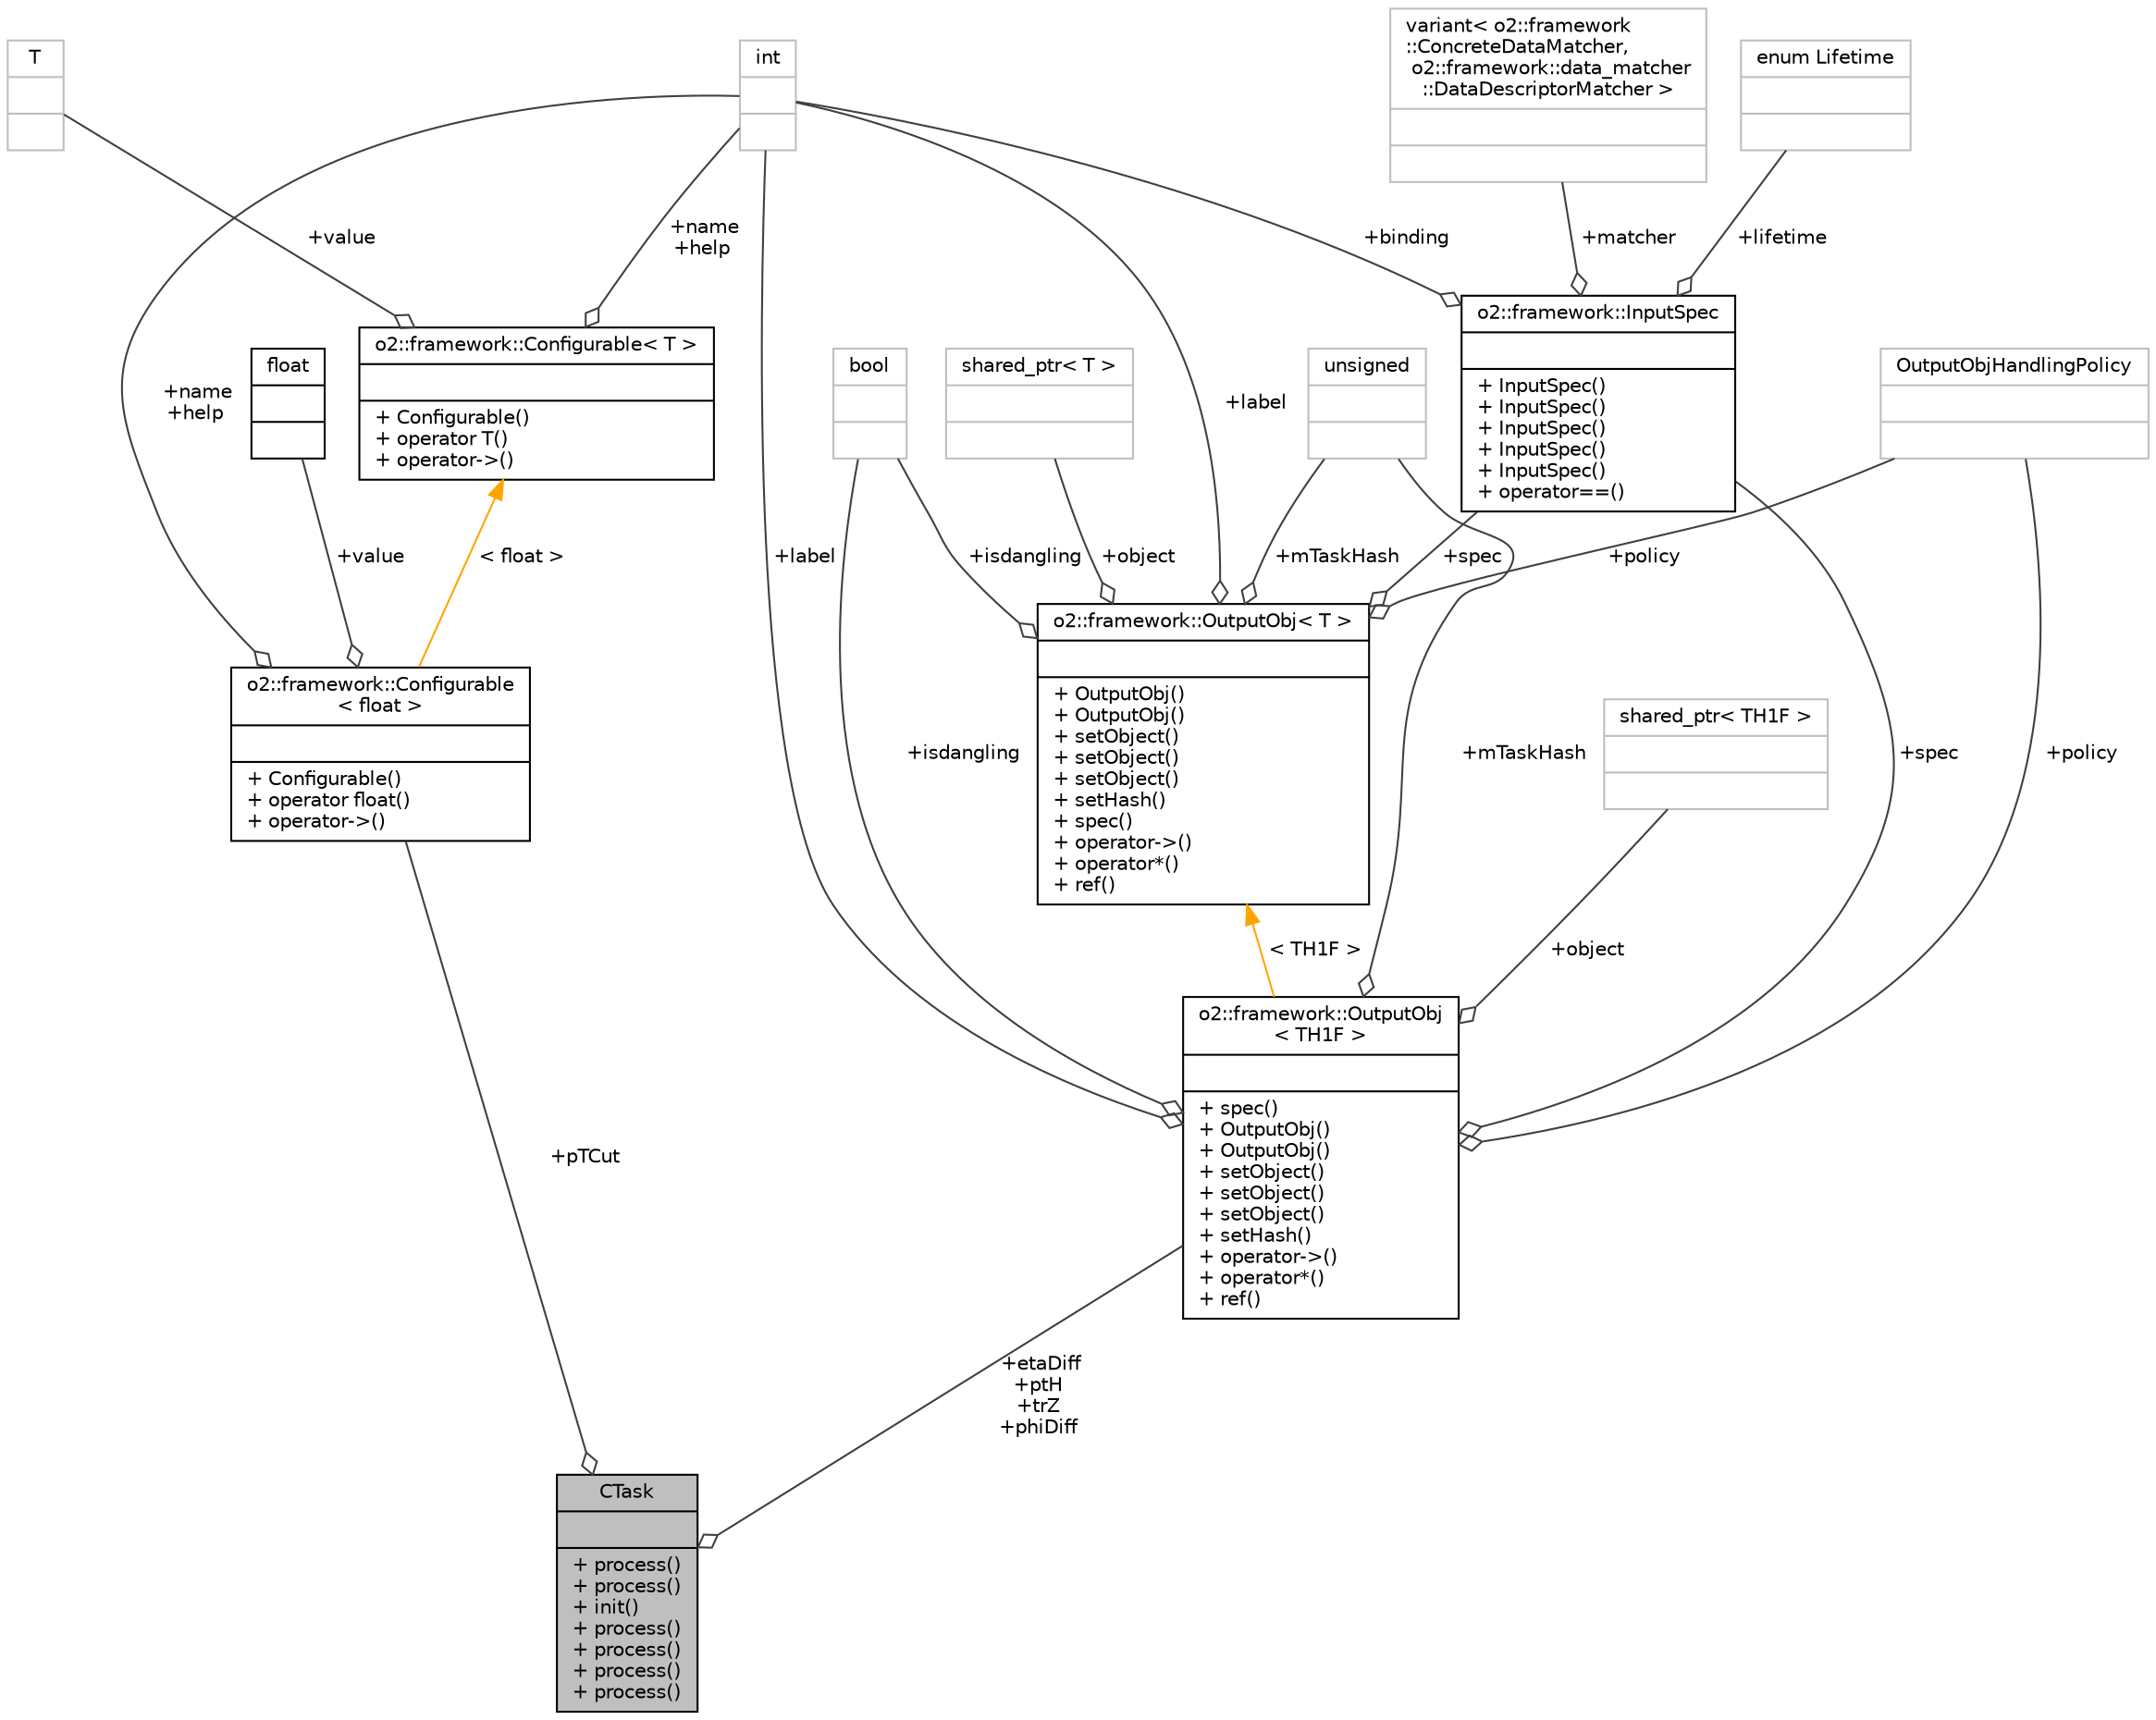 digraph "CTask"
{
 // INTERACTIVE_SVG=YES
  bgcolor="transparent";
  edge [fontname="Helvetica",fontsize="10",labelfontname="Helvetica",labelfontsize="10"];
  node [fontname="Helvetica",fontsize="10",shape=record];
  Node1 [label="{CTask\n||+ process()\l+ process()\l+ init()\l+ process()\l+ process()\l+ process()\l+ process()\l}",height=0.2,width=0.4,color="black", fillcolor="grey75", style="filled", fontcolor="black"];
  Node2 -> Node1 [color="grey25",fontsize="10",style="solid",label=" +pTCut" ,arrowhead="odiamond",fontname="Helvetica"];
  Node2 [label="{o2::framework::Configurable\l\< float \>\n||+ Configurable()\l+ operator float()\l+ operator-\>()\l}",height=0.2,width=0.4,color="black",URL="$d8/d71/structo2_1_1framework_1_1Configurable.html"];
  Node3 -> Node2 [color="grey25",fontsize="10",style="solid",label=" +value" ,arrowhead="odiamond",fontname="Helvetica"];
  Node3 [label="{float\n||}",height=0.2,width=0.4,color="black",URL="$d4/dc3/classfloat.html"];
  Node4 -> Node2 [color="grey25",fontsize="10",style="solid",label=" +name\n+help" ,arrowhead="odiamond",fontname="Helvetica"];
  Node4 [label="{int\n||}",height=0.2,width=0.4,color="grey75"];
  Node5 -> Node2 [dir="back",color="orange",fontsize="10",style="solid",label=" \< float \>" ,fontname="Helvetica"];
  Node5 [label="{o2::framework::Configurable\< T \>\n||+ Configurable()\l+ operator T()\l+ operator-\>()\l}",height=0.2,width=0.4,color="black",URL="$d8/d71/structo2_1_1framework_1_1Configurable.html"];
  Node4 -> Node5 [color="grey25",fontsize="10",style="solid",label=" +name\n+help" ,arrowhead="odiamond",fontname="Helvetica"];
  Node6 -> Node5 [color="grey25",fontsize="10",style="solid",label=" +value" ,arrowhead="odiamond",fontname="Helvetica"];
  Node6 [label="{T\n||}",height=0.2,width=0.4,color="grey75"];
  Node7 -> Node1 [color="grey25",fontsize="10",style="solid",label=" +etaDiff\n+ptH\n+trZ\n+phiDiff" ,arrowhead="odiamond",fontname="Helvetica"];
  Node7 [label="{o2::framework::OutputObj\l\< TH1F \>\n||+ spec()\l+ OutputObj()\l+ OutputObj()\l+ setObject()\l+ setObject()\l+ setObject()\l+ setHash()\l+ operator-\>()\l+ operator*()\l+ ref()\l}",height=0.2,width=0.4,color="black",URL="$d4/d79/structo2_1_1framework_1_1OutputObj.html"];
  Node8 -> Node7 [color="grey25",fontsize="10",style="solid",label=" +policy" ,arrowhead="odiamond",fontname="Helvetica"];
  Node8 [label="{OutputObjHandlingPolicy\n||}",height=0.2,width=0.4,color="grey75"];
  Node4 -> Node7 [color="grey25",fontsize="10",style="solid",label=" +label" ,arrowhead="odiamond",fontname="Helvetica"];
  Node9 -> Node7 [color="grey25",fontsize="10",style="solid",label=" +isdangling" ,arrowhead="odiamond",fontname="Helvetica"];
  Node9 [label="{bool\n||}",height=0.2,width=0.4,color="grey75"];
  Node10 -> Node7 [color="grey25",fontsize="10",style="solid",label=" +spec" ,arrowhead="odiamond",fontname="Helvetica"];
  Node10 [label="{o2::framework::InputSpec\n||+ InputSpec()\l+ InputSpec()\l+ InputSpec()\l+ InputSpec()\l+ InputSpec()\l+ operator==()\l}",height=0.2,width=0.4,color="black",URL="$da/d96/structo2_1_1framework_1_1InputSpec.html"];
  Node11 -> Node10 [color="grey25",fontsize="10",style="solid",label=" +lifetime" ,arrowhead="odiamond",fontname="Helvetica"];
  Node11 [label="{enum Lifetime\n||}",height=0.2,width=0.4,color="grey75"];
  Node12 -> Node10 [color="grey25",fontsize="10",style="solid",label=" +matcher" ,arrowhead="odiamond",fontname="Helvetica"];
  Node12 [label="{variant\< o2::framework\l::ConcreteDataMatcher,\l o2::framework::data_matcher\l::DataDescriptorMatcher \>\n||}",height=0.2,width=0.4,color="grey75"];
  Node4 -> Node10 [color="grey25",fontsize="10",style="solid",label=" +binding" ,arrowhead="odiamond",fontname="Helvetica"];
  Node13 -> Node7 [color="grey25",fontsize="10",style="solid",label=" +mTaskHash" ,arrowhead="odiamond",fontname="Helvetica"];
  Node13 [label="{unsigned\n||}",height=0.2,width=0.4,color="grey75"];
  Node14 -> Node7 [color="grey25",fontsize="10",style="solid",label=" +object" ,arrowhead="odiamond",fontname="Helvetica"];
  Node14 [label="{shared_ptr\< TH1F \>\n||}",height=0.2,width=0.4,color="grey75"];
  Node15 -> Node7 [dir="back",color="orange",fontsize="10",style="solid",label=" \< TH1F \>" ,fontname="Helvetica"];
  Node15 [label="{o2::framework::OutputObj\< T \>\n||+ OutputObj()\l+ OutputObj()\l+ setObject()\l+ setObject()\l+ setObject()\l+ setHash()\l+ spec()\l+ operator-\>()\l+ operator*()\l+ ref()\l}",height=0.2,width=0.4,color="black",URL="$d4/d79/structo2_1_1framework_1_1OutputObj.html"];
  Node8 -> Node15 [color="grey25",fontsize="10",style="solid",label=" +policy" ,arrowhead="odiamond",fontname="Helvetica"];
  Node4 -> Node15 [color="grey25",fontsize="10",style="solid",label=" +label" ,arrowhead="odiamond",fontname="Helvetica"];
  Node16 -> Node15 [color="grey25",fontsize="10",style="solid",label=" +object" ,arrowhead="odiamond",fontname="Helvetica"];
  Node16 [label="{shared_ptr\< T \>\n||}",height=0.2,width=0.4,color="grey75"];
  Node9 -> Node15 [color="grey25",fontsize="10",style="solid",label=" +isdangling" ,arrowhead="odiamond",fontname="Helvetica"];
  Node10 -> Node15 [color="grey25",fontsize="10",style="solid",label=" +spec" ,arrowhead="odiamond",fontname="Helvetica"];
  Node13 -> Node15 [color="grey25",fontsize="10",style="solid",label=" +mTaskHash" ,arrowhead="odiamond",fontname="Helvetica"];
}
